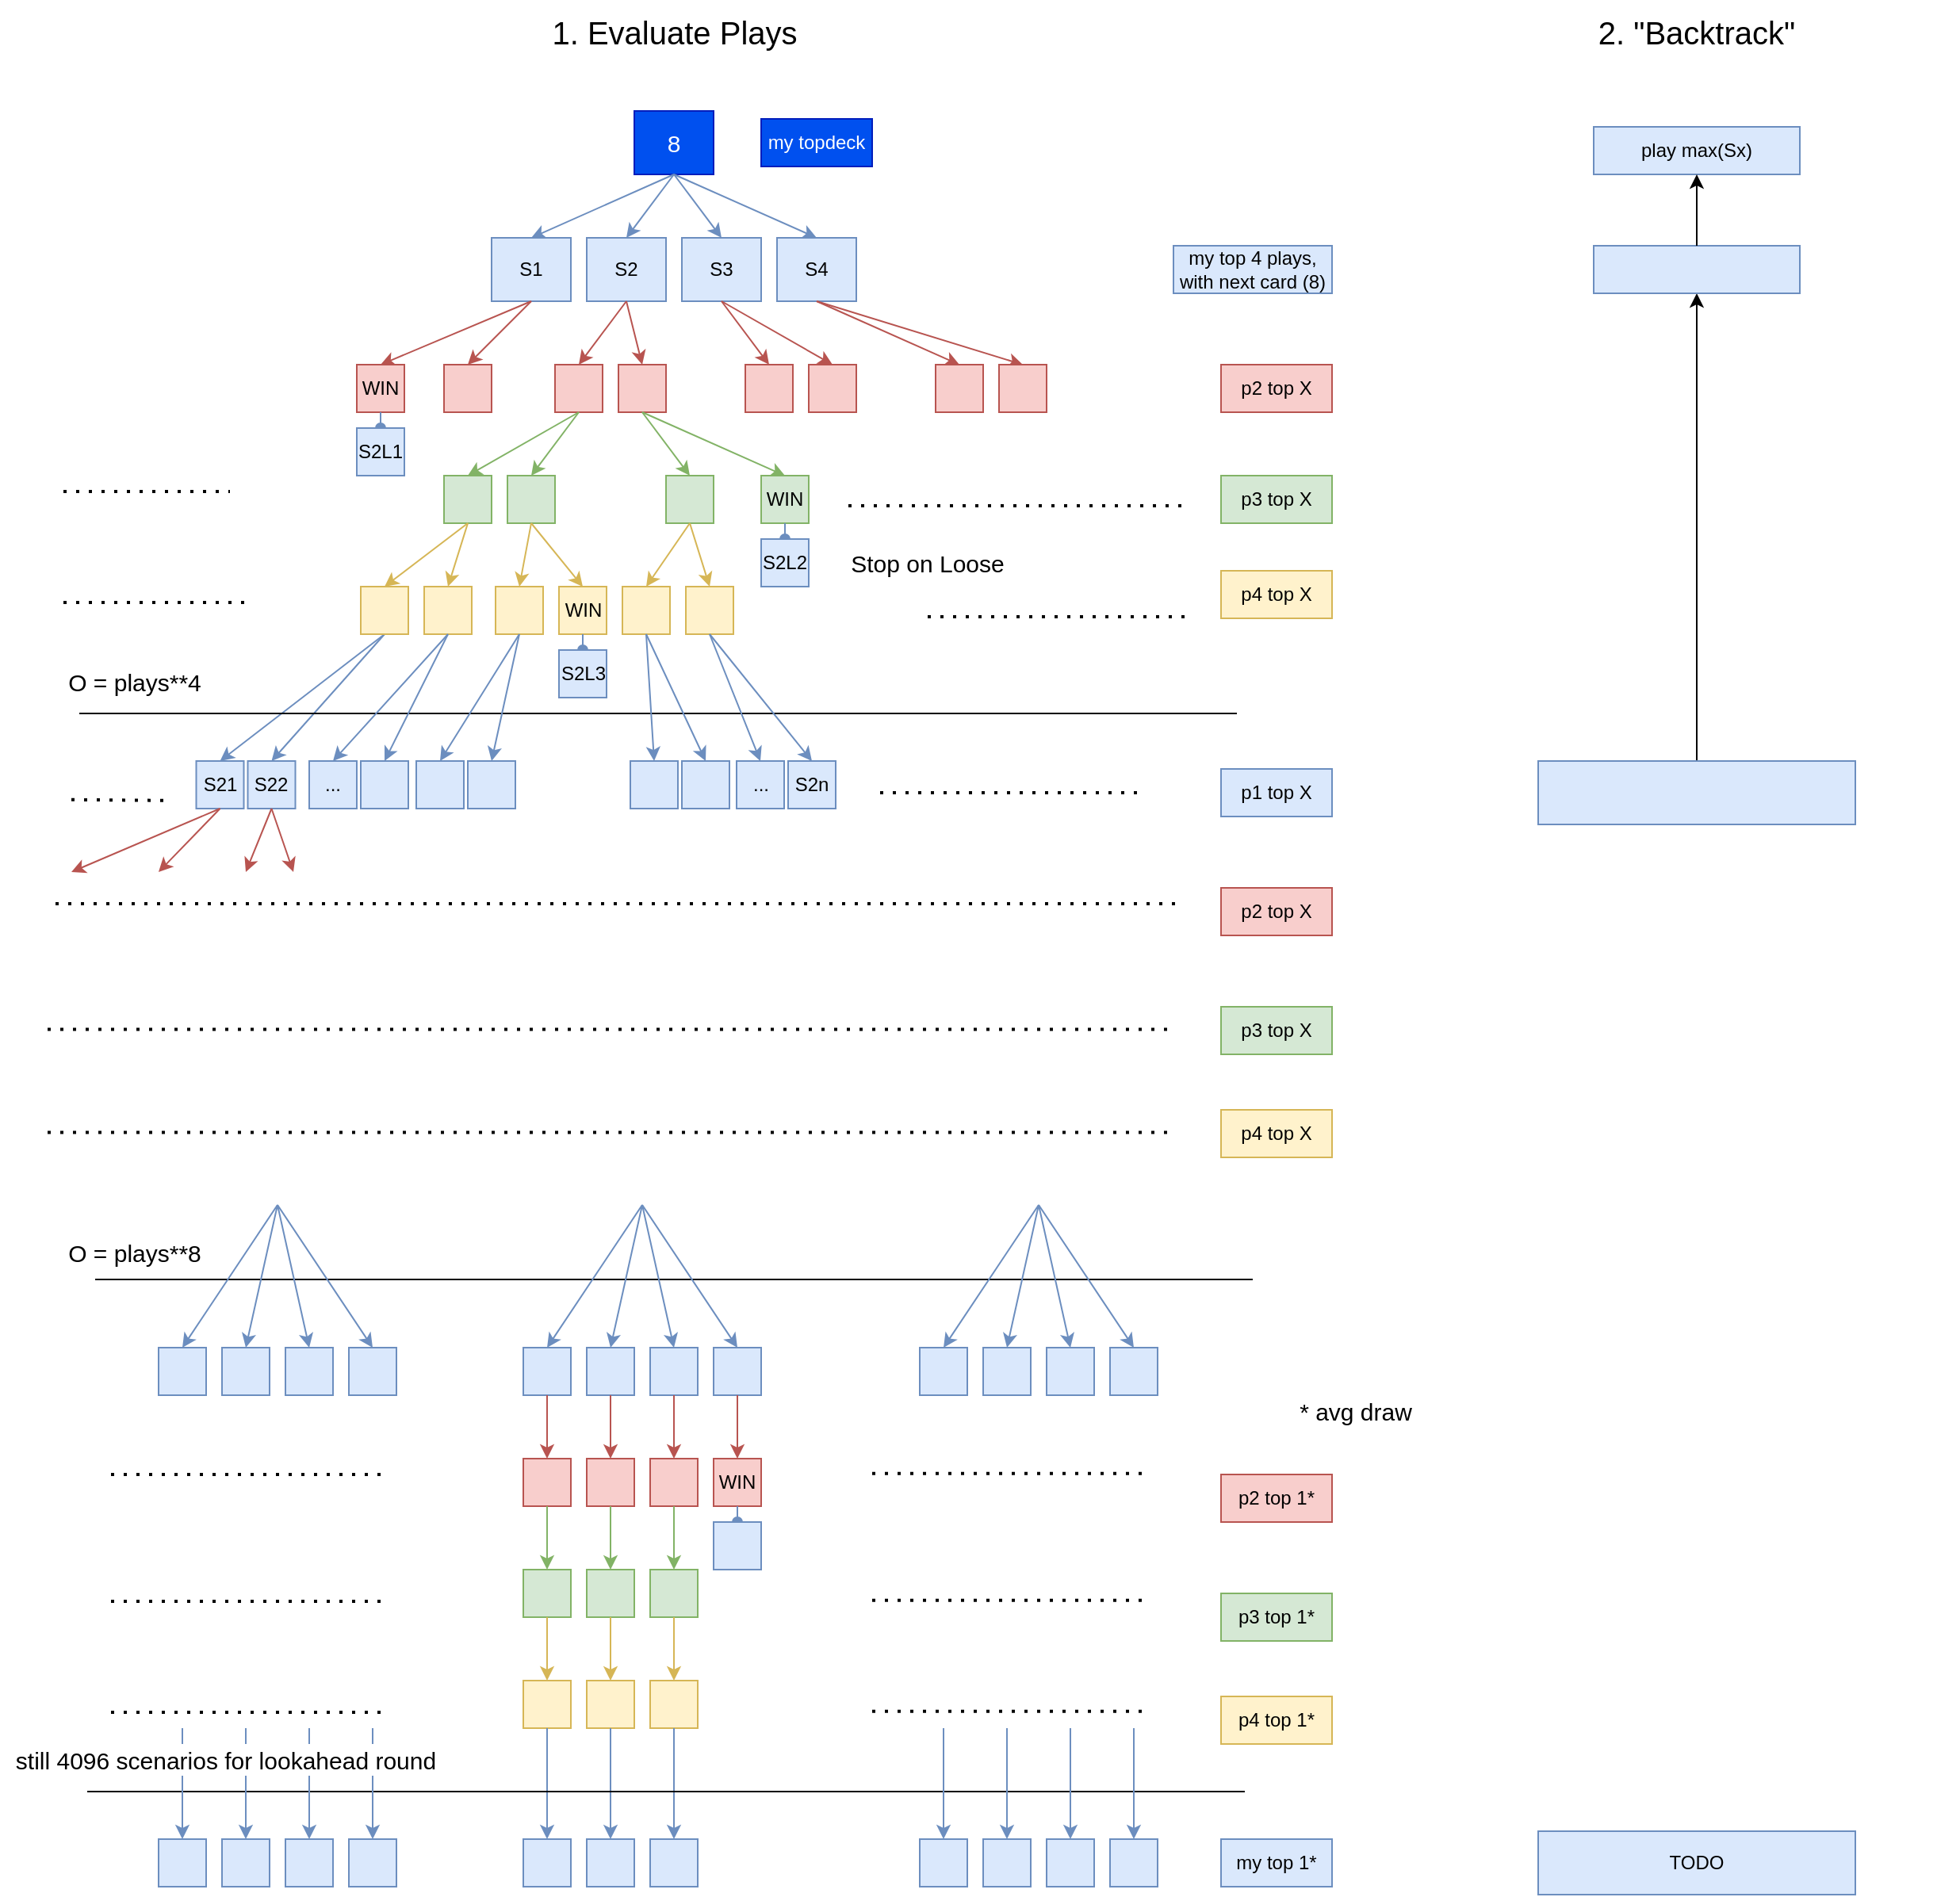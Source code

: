 <mxfile version="16.2.4" type="device"><diagram id="Ft9lv8M9VqrCzH6-DX_E" name="Page-1"><mxGraphModel dx="1296" dy="715" grid="1" gridSize="10" guides="1" tooltips="1" connect="1" arrows="1" fold="1" page="1" pageScale="1" pageWidth="1169" pageHeight="1654" math="0" shadow="0"><root><mxCell id="0"/><mxCell id="1" parent="0"/><mxCell id="-Xv_9fXn3cSJI6wCSgm6-1" value="8" style="rounded=0;whiteSpace=wrap;html=1;fillColor=#0050ef;strokeColor=#001DBC;fontColor=#ffffff;fontSize=15;" parent="1" vertex="1"><mxGeometry x="625" y="90" width="50" height="40" as="geometry"/></mxCell><mxCell id="-Xv_9fXn3cSJI6wCSgm6-2" value="my topdeck" style="text;html=1;strokeColor=#001DBC;fillColor=#0050ef;align=center;verticalAlign=middle;whiteSpace=wrap;rounded=0;fontColor=#ffffff;" parent="1" vertex="1"><mxGeometry x="705" y="95" width="70" height="30" as="geometry"/></mxCell><mxCell id="-Xv_9fXn3cSJI6wCSgm6-3" value="S1" style="rounded=0;whiteSpace=wrap;html=1;fillColor=#dae8fc;strokeColor=#6c8ebf;" parent="1" vertex="1"><mxGeometry x="535" y="170" width="50" height="40" as="geometry"/></mxCell><mxCell id="-Xv_9fXn3cSJI6wCSgm6-7" value="" style="endArrow=classic;html=1;rounded=0;exitX=0.5;exitY=1;exitDx=0;exitDy=0;entryX=0.5;entryY=0;entryDx=0;entryDy=0;fillColor=#dae8fc;strokeColor=#6c8ebf;" parent="1" source="-Xv_9fXn3cSJI6wCSgm6-1" target="-Xv_9fXn3cSJI6wCSgm6-3" edge="1"><mxGeometry width="50" height="50" relative="1" as="geometry"><mxPoint x="625" y="390" as="sourcePoint"/><mxPoint x="675" y="340" as="targetPoint"/></mxGeometry></mxCell><mxCell id="-Xv_9fXn3cSJI6wCSgm6-11" value="my top 4 plays, with next card (8)" style="text;html=1;strokeColor=#6c8ebf;fillColor=#dae8fc;align=center;verticalAlign=middle;whiteSpace=wrap;rounded=0;" parent="1" vertex="1"><mxGeometry x="965" y="175" width="100" height="30" as="geometry"/></mxCell><mxCell id="-Xv_9fXn3cSJI6wCSgm6-14" value="" style="endArrow=classic;html=1;rounded=0;exitX=0.5;exitY=1;exitDx=0;exitDy=0;entryX=0.5;entryY=0;entryDx=0;entryDy=0;fillColor=#f8cecc;strokeColor=#b85450;" parent="1" source="-Xv_9fXn3cSJI6wCSgm6-3" target="-Xv_9fXn3cSJI6wCSgm6-20" edge="1"><mxGeometry width="50" height="50" relative="1" as="geometry"><mxPoint x="665" y="300" as="sourcePoint"/><mxPoint x="565" y="260" as="targetPoint"/></mxGeometry></mxCell><mxCell id="-Xv_9fXn3cSJI6wCSgm6-15" value="" style="endArrow=classic;html=1;rounded=0;exitX=0.5;exitY=1;exitDx=0;exitDy=0;entryX=0.5;entryY=0;entryDx=0;entryDy=0;fillColor=#f8cecc;strokeColor=#b85450;" parent="1" source="-Xv_9fXn3cSJI6wCSgm6-3" target="-Xv_9fXn3cSJI6wCSgm6-19" edge="1"><mxGeometry width="50" height="50" relative="1" as="geometry"><mxPoint x="590" y="240" as="sourcePoint"/><mxPoint x="585" y="250" as="targetPoint"/></mxGeometry></mxCell><mxCell id="-Xv_9fXn3cSJI6wCSgm6-19" value="" style="rounded=0;whiteSpace=wrap;html=1;fillColor=#f8cecc;strokeColor=#b85450;" parent="1" vertex="1"><mxGeometry x="505" y="250" width="30" height="30" as="geometry"/></mxCell><mxCell id="-Xv_9fXn3cSJI6wCSgm6-20" value="WIN" style="rounded=0;whiteSpace=wrap;html=1;fillColor=#f8cecc;strokeColor=#b85450;" parent="1" vertex="1"><mxGeometry x="450" y="250" width="30" height="30" as="geometry"/></mxCell><mxCell id="-Xv_9fXn3cSJI6wCSgm6-53" value="S2" style="rounded=0;whiteSpace=wrap;html=1;fillColor=#dae8fc;strokeColor=#6c8ebf;" parent="1" vertex="1"><mxGeometry x="595" y="170" width="50" height="40" as="geometry"/></mxCell><mxCell id="-Xv_9fXn3cSJI6wCSgm6-54" value="" style="endArrow=classic;html=1;rounded=0;exitX=0.5;exitY=1;exitDx=0;exitDy=0;entryX=0.5;entryY=0;entryDx=0;entryDy=0;fillColor=#dae8fc;strokeColor=#6c8ebf;" parent="1" source="-Xv_9fXn3cSJI6wCSgm6-1" target="-Xv_9fXn3cSJI6wCSgm6-53" edge="1"><mxGeometry width="50" height="50" relative="1" as="geometry"><mxPoint x="840" y="130" as="sourcePoint"/><mxPoint x="865" y="340" as="targetPoint"/></mxGeometry></mxCell><mxCell id="-Xv_9fXn3cSJI6wCSgm6-57" value="" style="endArrow=classic;html=1;rounded=0;exitX=0.5;exitY=1;exitDx=0;exitDy=0;entryX=0.5;entryY=0;entryDx=0;entryDy=0;fillColor=#f8cecc;strokeColor=#b85450;" parent="1" source="-Xv_9fXn3cSJI6wCSgm6-53" target="-Xv_9fXn3cSJI6wCSgm6-62" edge="1"><mxGeometry width="50" height="50" relative="1" as="geometry"><mxPoint x="855" y="300" as="sourcePoint"/><mxPoint x="755" y="260" as="targetPoint"/></mxGeometry></mxCell><mxCell id="-Xv_9fXn3cSJI6wCSgm6-58" value="" style="endArrow=classic;html=1;rounded=0;exitX=0.5;exitY=1;exitDx=0;exitDy=0;entryX=0.5;entryY=0;entryDx=0;entryDy=0;fillColor=#f8cecc;strokeColor=#b85450;" parent="1" source="-Xv_9fXn3cSJI6wCSgm6-53" target="-Xv_9fXn3cSJI6wCSgm6-61" edge="1"><mxGeometry width="50" height="50" relative="1" as="geometry"><mxPoint x="780" y="240" as="sourcePoint"/><mxPoint x="775" y="250" as="targetPoint"/></mxGeometry></mxCell><mxCell id="-Xv_9fXn3cSJI6wCSgm6-61" value="" style="rounded=0;whiteSpace=wrap;html=1;fillColor=#f8cecc;strokeColor=#b85450;" parent="1" vertex="1"><mxGeometry x="615" y="250" width="30" height="30" as="geometry"/></mxCell><mxCell id="-Xv_9fXn3cSJI6wCSgm6-62" value="" style="rounded=0;whiteSpace=wrap;html=1;fillColor=#f8cecc;strokeColor=#b85450;" parent="1" vertex="1"><mxGeometry x="575" y="250" width="30" height="30" as="geometry"/></mxCell><mxCell id="-Xv_9fXn3cSJI6wCSgm6-63" value="S3" style="rounded=0;whiteSpace=wrap;html=1;fillColor=#dae8fc;strokeColor=#6c8ebf;" parent="1" vertex="1"><mxGeometry x="655" y="170" width="50" height="40" as="geometry"/></mxCell><mxCell id="-Xv_9fXn3cSJI6wCSgm6-64" value="" style="endArrow=classic;html=1;rounded=0;exitX=0.5;exitY=1;exitDx=0;exitDy=0;entryX=0.5;entryY=0;entryDx=0;entryDy=0;fillColor=#dae8fc;strokeColor=#6c8ebf;" parent="1" source="-Xv_9fXn3cSJI6wCSgm6-1" target="-Xv_9fXn3cSJI6wCSgm6-63" edge="1"><mxGeometry width="50" height="50" relative="1" as="geometry"><mxPoint x="1030" y="270" as="sourcePoint"/><mxPoint x="1055" y="480" as="targetPoint"/></mxGeometry></mxCell><mxCell id="-Xv_9fXn3cSJI6wCSgm6-66" value="" style="endArrow=classic;html=1;rounded=0;exitX=0.5;exitY=1;exitDx=0;exitDy=0;entryX=0.5;entryY=0;entryDx=0;entryDy=0;fillColor=#f8cecc;strokeColor=#b85450;" parent="1" source="-Xv_9fXn3cSJI6wCSgm6-63" target="-Xv_9fXn3cSJI6wCSgm6-70" edge="1"><mxGeometry width="50" height="50" relative="1" as="geometry"><mxPoint x="950" y="360" as="sourcePoint"/><mxPoint x="915" y="400" as="targetPoint"/></mxGeometry></mxCell><mxCell id="-Xv_9fXn3cSJI6wCSgm6-67" value="" style="endArrow=classic;html=1;rounded=0;exitX=0.5;exitY=1;exitDx=0;exitDy=0;entryX=0.5;entryY=0;entryDx=0;entryDy=0;fillColor=#f8cecc;strokeColor=#b85450;" parent="1" source="-Xv_9fXn3cSJI6wCSgm6-63" target="-Xv_9fXn3cSJI6wCSgm6-72" edge="1"><mxGeometry width="50" height="50" relative="1" as="geometry"><mxPoint x="1045" y="440" as="sourcePoint"/><mxPoint x="945" y="400" as="targetPoint"/></mxGeometry></mxCell><mxCell id="-Xv_9fXn3cSJI6wCSgm6-70" value="" style="rounded=0;whiteSpace=wrap;html=1;fillColor=#f8cecc;strokeColor=#b85450;" parent="1" vertex="1"><mxGeometry x="695" y="250" width="30" height="30" as="geometry"/></mxCell><mxCell id="-Xv_9fXn3cSJI6wCSgm6-72" value="" style="rounded=0;whiteSpace=wrap;html=1;fillColor=#f8cecc;strokeColor=#b85450;" parent="1" vertex="1"><mxGeometry x="735" y="250" width="30" height="30" as="geometry"/></mxCell><mxCell id="-Xv_9fXn3cSJI6wCSgm6-73" value="S4" style="rounded=0;whiteSpace=wrap;html=1;fillColor=#dae8fc;strokeColor=#6c8ebf;" parent="1" vertex="1"><mxGeometry x="715" y="170" width="50" height="40" as="geometry"/></mxCell><mxCell id="-Xv_9fXn3cSJI6wCSgm6-74" value="" style="endArrow=classic;html=1;rounded=0;exitX=0.5;exitY=1;exitDx=0;exitDy=0;entryX=0.5;entryY=0;entryDx=0;entryDy=0;fillColor=#dae8fc;strokeColor=#6c8ebf;" parent="1" source="-Xv_9fXn3cSJI6wCSgm6-1" target="-Xv_9fXn3cSJI6wCSgm6-73" edge="1"><mxGeometry width="50" height="50" relative="1" as="geometry"><mxPoint x="1080" y="280" as="sourcePoint"/><mxPoint x="1105" y="490" as="targetPoint"/></mxGeometry></mxCell><mxCell id="-Xv_9fXn3cSJI6wCSgm6-75" value="" style="endArrow=classic;html=1;rounded=0;exitX=0.5;exitY=1;exitDx=0;exitDy=0;entryX=0.5;entryY=0;entryDx=0;entryDy=0;fillColor=#f8cecc;strokeColor=#b85450;" parent="1" source="-Xv_9fXn3cSJI6wCSgm6-73" target="-Xv_9fXn3cSJI6wCSgm6-79" edge="1"><mxGeometry width="50" height="50" relative="1" as="geometry"><mxPoint x="1055" y="540" as="sourcePoint"/><mxPoint x="935" y="400" as="targetPoint"/></mxGeometry></mxCell><mxCell id="-Xv_9fXn3cSJI6wCSgm6-76" value="" style="endArrow=classic;html=1;rounded=0;exitX=0.5;exitY=1;exitDx=0;exitDy=0;entryX=0.5;entryY=0;entryDx=0;entryDy=0;fillColor=#f8cecc;strokeColor=#b85450;" parent="1" source="-Xv_9fXn3cSJI6wCSgm6-73" target="-Xv_9fXn3cSJI6wCSgm6-80" edge="1"><mxGeometry width="50" height="50" relative="1" as="geometry"><mxPoint x="1000" y="370" as="sourcePoint"/><mxPoint x="965" y="410" as="targetPoint"/></mxGeometry></mxCell><mxCell id="-Xv_9fXn3cSJI6wCSgm6-79" value="" style="rounded=0;whiteSpace=wrap;html=1;fillColor=#f8cecc;strokeColor=#b85450;" parent="1" vertex="1"><mxGeometry x="815" y="250" width="30" height="30" as="geometry"/></mxCell><mxCell id="-Xv_9fXn3cSJI6wCSgm6-80" value="" style="rounded=0;whiteSpace=wrap;html=1;fillColor=#f8cecc;strokeColor=#b85450;" parent="1" vertex="1"><mxGeometry x="855" y="250" width="30" height="30" as="geometry"/></mxCell><mxCell id="-Xv_9fXn3cSJI6wCSgm6-83" value="p2 top X" style="text;html=1;strokeColor=#b85450;fillColor=#f8cecc;align=center;verticalAlign=middle;whiteSpace=wrap;rounded=0;" parent="1" vertex="1"><mxGeometry x="995" y="250" width="70" height="30" as="geometry"/></mxCell><mxCell id="-Xv_9fXn3cSJI6wCSgm6-84" value="" style="endArrow=classic;html=1;rounded=0;exitX=0.5;exitY=1;exitDx=0;exitDy=0;fillColor=#d5e8d4;strokeColor=#82b366;entryX=0.5;entryY=0;entryDx=0;entryDy=0;" parent="1" source="-Xv_9fXn3cSJI6wCSgm6-62" target="-Xv_9fXn3cSJI6wCSgm6-88" edge="1"><mxGeometry width="50" height="50" relative="1" as="geometry"><mxPoint x="635" y="390" as="sourcePoint"/><mxPoint x="575" y="330" as="targetPoint"/></mxGeometry></mxCell><mxCell id="-Xv_9fXn3cSJI6wCSgm6-85" value="" style="endArrow=classic;html=1;rounded=0;exitX=0.5;exitY=1;exitDx=0;exitDy=0;fillColor=#d5e8d4;strokeColor=#82b366;entryX=0.5;entryY=0;entryDx=0;entryDy=0;" parent="1" source="-Xv_9fXn3cSJI6wCSgm6-62" target="-Xv_9fXn3cSJI6wCSgm6-89" edge="1"><mxGeometry width="50" height="50" relative="1" as="geometry"><mxPoint x="640" y="290" as="sourcePoint"/><mxPoint x="585" y="340" as="targetPoint"/></mxGeometry></mxCell><mxCell id="-Xv_9fXn3cSJI6wCSgm6-86" value="" style="endArrow=classic;html=1;rounded=0;exitX=0.5;exitY=1;exitDx=0;exitDy=0;fillColor=#d5e8d4;strokeColor=#82b366;entryX=0.5;entryY=0;entryDx=0;entryDy=0;" parent="1" source="-Xv_9fXn3cSJI6wCSgm6-61" target="-Xv_9fXn3cSJI6wCSgm6-90" edge="1"><mxGeometry width="50" height="50" relative="1" as="geometry"><mxPoint x="650" y="300" as="sourcePoint"/><mxPoint x="595" y="350" as="targetPoint"/></mxGeometry></mxCell><mxCell id="-Xv_9fXn3cSJI6wCSgm6-87" value="" style="endArrow=classic;html=1;rounded=0;exitX=0.5;exitY=1;exitDx=0;exitDy=0;fillColor=#d5e8d4;strokeColor=#82b366;entryX=0.5;entryY=0;entryDx=0;entryDy=0;" parent="1" source="-Xv_9fXn3cSJI6wCSgm6-61" target="-Xv_9fXn3cSJI6wCSgm6-91" edge="1"><mxGeometry width="50" height="50" relative="1" as="geometry"><mxPoint x="660" y="310" as="sourcePoint"/><mxPoint x="605" y="360" as="targetPoint"/></mxGeometry></mxCell><mxCell id="-Xv_9fXn3cSJI6wCSgm6-88" value="" style="rounded=0;whiteSpace=wrap;html=1;fillColor=#d5e8d4;strokeColor=#82b366;" parent="1" vertex="1"><mxGeometry x="505" y="320" width="30" height="30" as="geometry"/></mxCell><mxCell id="-Xv_9fXn3cSJI6wCSgm6-89" value="" style="rounded=0;whiteSpace=wrap;html=1;fillColor=#d5e8d4;strokeColor=#82b366;" parent="1" vertex="1"><mxGeometry x="545" y="320" width="30" height="30" as="geometry"/></mxCell><mxCell id="-Xv_9fXn3cSJI6wCSgm6-90" value="" style="rounded=0;whiteSpace=wrap;html=1;fillColor=#d5e8d4;strokeColor=#82b366;" parent="1" vertex="1"><mxGeometry x="645" y="320" width="30" height="30" as="geometry"/></mxCell><mxCell id="-Xv_9fXn3cSJI6wCSgm6-91" value="WIN" style="rounded=0;whiteSpace=wrap;html=1;fillColor=#d5e8d4;strokeColor=#82b366;" parent="1" vertex="1"><mxGeometry x="705" y="320" width="30" height="30" as="geometry"/></mxCell><mxCell id="-Xv_9fXn3cSJI6wCSgm6-92" value="p3 top X" style="text;html=1;strokeColor=#82b366;fillColor=#d5e8d4;align=center;verticalAlign=middle;whiteSpace=wrap;rounded=0;" parent="1" vertex="1"><mxGeometry x="995" y="320" width="70" height="30" as="geometry"/></mxCell><mxCell id="-Xv_9fXn3cSJI6wCSgm6-93" value="" style="endArrow=classic;html=1;rounded=0;fillColor=#fff2cc;strokeColor=#d6b656;entryX=0.5;entryY=0;entryDx=0;entryDy=0;exitX=0.5;exitY=1;exitDx=0;exitDy=0;" parent="1" target="-Xv_9fXn3cSJI6wCSgm6-97" edge="1" source="-Xv_9fXn3cSJI6wCSgm6-90"><mxGeometry width="50" height="50" relative="1" as="geometry"><mxPoint x="670" y="360" as="sourcePoint"/><mxPoint x="600" y="400" as="targetPoint"/></mxGeometry></mxCell><mxCell id="-Xv_9fXn3cSJI6wCSgm6-94" value="" style="endArrow=classic;html=1;rounded=0;exitX=0.5;exitY=1;exitDx=0;exitDy=0;fillColor=#fff2cc;strokeColor=#d6b656;entryX=0.5;entryY=0;entryDx=0;entryDy=0;" parent="1" target="-Xv_9fXn3cSJI6wCSgm6-98" edge="1" source="-Xv_9fXn3cSJI6wCSgm6-90"><mxGeometry width="50" height="50" relative="1" as="geometry"><mxPoint x="655" y="350" as="sourcePoint"/><mxPoint x="610" y="410" as="targetPoint"/></mxGeometry></mxCell><mxCell id="-Xv_9fXn3cSJI6wCSgm6-95" value="" style="endArrow=oval;html=1;rounded=0;exitX=0.5;exitY=1;exitDx=0;exitDy=0;fillColor=#dae8fc;strokeColor=#6c8ebf;endFill=1;entryX=0.5;entryY=0;entryDx=0;entryDy=0;" parent="1" target="t1FzESPWKdDUJHBmekwt-54" edge="1" source="-Xv_9fXn3cSJI6wCSgm6-91"><mxGeometry width="50" height="50" relative="1" as="geometry"><mxPoint x="630" y="350" as="sourcePoint"/><mxPoint x="730" y="360" as="targetPoint"/></mxGeometry></mxCell><mxCell id="-Xv_9fXn3cSJI6wCSgm6-97" value="" style="rounded=0;whiteSpace=wrap;html=1;fillColor=#fff2cc;strokeColor=#d6b656;" parent="1" vertex="1"><mxGeometry x="617.5" y="390" width="30" height="30" as="geometry"/></mxCell><mxCell id="-Xv_9fXn3cSJI6wCSgm6-98" value="" style="rounded=0;whiteSpace=wrap;html=1;fillColor=#fff2cc;strokeColor=#d6b656;" parent="1" vertex="1"><mxGeometry x="657.5" y="390" width="30" height="30" as="geometry"/></mxCell><mxCell id="-Xv_9fXn3cSJI6wCSgm6-101" value="p4 top X" style="text;html=1;strokeColor=#d6b656;fillColor=#fff2cc;align=center;verticalAlign=middle;whiteSpace=wrap;rounded=0;" parent="1" vertex="1"><mxGeometry x="995" y="380" width="70" height="30" as="geometry"/></mxCell><mxCell id="-Xv_9fXn3cSJI6wCSgm6-103" value="" style="endArrow=none;dashed=1;html=1;dashPattern=1 3;strokeWidth=2;rounded=0;" parent="1" edge="1"><mxGeometry width="50" height="50" relative="1" as="geometry"><mxPoint x="265" y="330" as="sourcePoint"/><mxPoint x="370" y="330" as="targetPoint"/></mxGeometry></mxCell><mxCell id="-Xv_9fXn3cSJI6wCSgm6-104" value="" style="endArrow=none;dashed=1;html=1;dashPattern=1 3;strokeWidth=2;rounded=0;" parent="1" edge="1"><mxGeometry width="50" height="50" relative="1" as="geometry"><mxPoint x="760" y="339" as="sourcePoint"/><mxPoint x="975" y="339" as="targetPoint"/></mxGeometry></mxCell><mxCell id="-Xv_9fXn3cSJI6wCSgm6-105" value="" style="endArrow=none;dashed=1;html=1;dashPattern=1 3;strokeWidth=2;rounded=0;" parent="1" edge="1"><mxGeometry width="50" height="50" relative="1" as="geometry"><mxPoint x="810" y="409" as="sourcePoint"/><mxPoint x="975" y="409" as="targetPoint"/></mxGeometry></mxCell><mxCell id="-Xv_9fXn3cSJI6wCSgm6-106" value="" style="endArrow=none;dashed=1;html=1;dashPattern=1 3;strokeWidth=2;rounded=0;" parent="1" edge="1"><mxGeometry width="50" height="50" relative="1" as="geometry"><mxPoint x="265" y="400" as="sourcePoint"/><mxPoint x="380" y="400" as="targetPoint"/></mxGeometry></mxCell><mxCell id="-Xv_9fXn3cSJI6wCSgm6-107" value="" style="endArrow=classic;html=1;rounded=0;exitX=0.5;exitY=1;exitDx=0;exitDy=0;fillColor=#dae8fc;strokeColor=#6c8ebf;entryX=0.5;entryY=0;entryDx=0;entryDy=0;" parent="1" target="-Xv_9fXn3cSJI6wCSgm6-111" edge="1" source="t1FzESPWKdDUJHBmekwt-8"><mxGeometry width="50" height="50" relative="1" as="geometry"><mxPoint x="487.5" y="410" as="sourcePoint"/><mxPoint x="432.5" y="460" as="targetPoint"/></mxGeometry></mxCell><mxCell id="-Xv_9fXn3cSJI6wCSgm6-108" value="" style="endArrow=classic;html=1;rounded=0;exitX=0.5;exitY=1;exitDx=0;exitDy=0;fillColor=#dae8fc;strokeColor=#6c8ebf;entryX=0.5;entryY=0;entryDx=0;entryDy=0;" parent="1" target="-Xv_9fXn3cSJI6wCSgm6-112" edge="1" source="t1FzESPWKdDUJHBmekwt-8"><mxGeometry width="50" height="50" relative="1" as="geometry"><mxPoint x="487.5" y="410" as="sourcePoint"/><mxPoint x="442.5" y="470" as="targetPoint"/></mxGeometry></mxCell><mxCell id="-Xv_9fXn3cSJI6wCSgm6-111" value="S21" style="rounded=0;whiteSpace=wrap;html=1;fillColor=#dae8fc;strokeColor=#6c8ebf;" parent="1" vertex="1"><mxGeometry x="348.75" y="500" width="30" height="30" as="geometry"/></mxCell><mxCell id="-Xv_9fXn3cSJI6wCSgm6-112" value="S22" style="rounded=0;whiteSpace=wrap;html=1;fillColor=#dae8fc;strokeColor=#6c8ebf;" parent="1" vertex="1"><mxGeometry x="381.25" y="500" width="30" height="30" as="geometry"/></mxCell><mxCell id="-Xv_9fXn3cSJI6wCSgm6-117" value="" style="endArrow=none;html=1;rounded=0;fontSize=15;" parent="1" edge="1"><mxGeometry width="50" height="50" relative="1" as="geometry"><mxPoint x="275" y="470" as="sourcePoint"/><mxPoint x="1005" y="470" as="targetPoint"/></mxGeometry></mxCell><mxCell id="-Xv_9fXn3cSJI6wCSgm6-118" value="O = plays**4" style="text;html=1;strokeColor=none;fillColor=none;align=center;verticalAlign=middle;whiteSpace=wrap;rounded=0;fontSize=15;" parent="1" vertex="1"><mxGeometry x="240" y="440" width="140" height="20" as="geometry"/></mxCell><mxCell id="-Xv_9fXn3cSJI6wCSgm6-151" value="p2 top X" style="text;html=1;strokeColor=#b85450;fillColor=#f8cecc;align=center;verticalAlign=middle;whiteSpace=wrap;rounded=0;" parent="1" vertex="1"><mxGeometry x="995" y="580" width="70" height="30" as="geometry"/></mxCell><mxCell id="-Xv_9fXn3cSJI6wCSgm6-152" value="p3 top X" style="text;html=1;strokeColor=#82b366;fillColor=#d5e8d4;align=center;verticalAlign=middle;whiteSpace=wrap;rounded=0;" parent="1" vertex="1"><mxGeometry x="995" y="655" width="70" height="30" as="geometry"/></mxCell><mxCell id="-Xv_9fXn3cSJI6wCSgm6-153" value="p4 top X" style="text;html=1;strokeColor=#d6b656;fillColor=#fff2cc;align=center;verticalAlign=middle;whiteSpace=wrap;rounded=0;" parent="1" vertex="1"><mxGeometry x="995" y="720" width="70" height="30" as="geometry"/></mxCell><mxCell id="-Xv_9fXn3cSJI6wCSgm6-154" value="" style="endArrow=none;dashed=1;html=1;dashPattern=1 3;strokeWidth=2;rounded=0;" parent="1" edge="1"><mxGeometry width="50" height="50" relative="1" as="geometry"><mxPoint x="270" y="524.41" as="sourcePoint"/><mxPoint x="330" y="524.91" as="targetPoint"/></mxGeometry></mxCell><mxCell id="-Xv_9fXn3cSJI6wCSgm6-155" value="" style="endArrow=none;dashed=1;html=1;dashPattern=1 3;strokeWidth=2;rounded=0;" parent="1" edge="1"><mxGeometry width="50" height="50" relative="1" as="geometry"><mxPoint x="260" y="590" as="sourcePoint"/><mxPoint x="970" y="590" as="targetPoint"/></mxGeometry></mxCell><mxCell id="-Xv_9fXn3cSJI6wCSgm6-160" value="" style="endArrow=none;dashed=1;html=1;dashPattern=1 3;strokeWidth=2;rounded=0;" parent="1" edge="1"><mxGeometry width="50" height="50" relative="1" as="geometry"><mxPoint x="780" y="520" as="sourcePoint"/><mxPoint x="945" y="520" as="targetPoint"/></mxGeometry></mxCell><mxCell id="-Xv_9fXn3cSJI6wCSgm6-164" value="" style="endArrow=none;html=1;rounded=0;fontSize=15;" parent="1" edge="1"><mxGeometry width="50" height="50" relative="1" as="geometry"><mxPoint x="285" y="827" as="sourcePoint"/><mxPoint x="1015" y="827" as="targetPoint"/></mxGeometry></mxCell><mxCell id="-Xv_9fXn3cSJI6wCSgm6-166" value="" style="endArrow=classic;html=1;rounded=0;exitX=0.5;exitY=1;exitDx=0;exitDy=0;fillColor=#dae8fc;strokeColor=#6c8ebf;entryX=0.5;entryY=0;entryDx=0;entryDy=0;" parent="1" target="-Xv_9fXn3cSJI6wCSgm6-170" edge="1"><mxGeometry width="50" height="50" relative="1" as="geometry"><mxPoint x="630" y="780" as="sourcePoint"/><mxPoint x="575" y="830" as="targetPoint"/></mxGeometry></mxCell><mxCell id="-Xv_9fXn3cSJI6wCSgm6-167" value="" style="endArrow=classic;html=1;rounded=0;exitX=0.5;exitY=1;exitDx=0;exitDy=0;fillColor=#dae8fc;strokeColor=#6c8ebf;entryX=0.5;entryY=0;entryDx=0;entryDy=0;" parent="1" target="-Xv_9fXn3cSJI6wCSgm6-171" edge="1"><mxGeometry width="50" height="50" relative="1" as="geometry"><mxPoint x="630" y="780" as="sourcePoint"/><mxPoint x="585" y="840" as="targetPoint"/></mxGeometry></mxCell><mxCell id="-Xv_9fXn3cSJI6wCSgm6-168" value="" style="endArrow=classic;html=1;rounded=0;exitX=0.5;exitY=1;exitDx=0;exitDy=0;fillColor=#dae8fc;strokeColor=#6c8ebf;entryX=0.5;entryY=0;entryDx=0;entryDy=0;" parent="1" target="-Xv_9fXn3cSJI6wCSgm6-172" edge="1"><mxGeometry width="50" height="50" relative="1" as="geometry"><mxPoint x="630" y="780" as="sourcePoint"/><mxPoint x="595" y="850" as="targetPoint"/></mxGeometry></mxCell><mxCell id="-Xv_9fXn3cSJI6wCSgm6-169" value="" style="endArrow=classic;html=1;rounded=0;exitX=0.5;exitY=1;exitDx=0;exitDy=0;fillColor=#dae8fc;strokeColor=#6c8ebf;entryX=0.5;entryY=0;entryDx=0;entryDy=0;" parent="1" target="-Xv_9fXn3cSJI6wCSgm6-173" edge="1"><mxGeometry width="50" height="50" relative="1" as="geometry"><mxPoint x="630" y="780" as="sourcePoint"/><mxPoint x="605" y="860" as="targetPoint"/></mxGeometry></mxCell><mxCell id="-Xv_9fXn3cSJI6wCSgm6-170" value="" style="rounded=0;whiteSpace=wrap;html=1;fillColor=#dae8fc;strokeColor=#6c8ebf;" parent="1" vertex="1"><mxGeometry x="555" y="870" width="30" height="30" as="geometry"/></mxCell><mxCell id="-Xv_9fXn3cSJI6wCSgm6-171" value="" style="rounded=0;whiteSpace=wrap;html=1;fillColor=#dae8fc;strokeColor=#6c8ebf;" parent="1" vertex="1"><mxGeometry x="595" y="870" width="30" height="30" as="geometry"/></mxCell><mxCell id="-Xv_9fXn3cSJI6wCSgm6-172" value="" style="rounded=0;whiteSpace=wrap;html=1;fillColor=#dae8fc;strokeColor=#6c8ebf;" parent="1" vertex="1"><mxGeometry x="635" y="870" width="30" height="30" as="geometry"/></mxCell><mxCell id="-Xv_9fXn3cSJI6wCSgm6-173" value="" style="rounded=0;whiteSpace=wrap;html=1;fillColor=#dae8fc;strokeColor=#6c8ebf;" parent="1" vertex="1"><mxGeometry x="675" y="870" width="30" height="30" as="geometry"/></mxCell><mxCell id="-Xv_9fXn3cSJI6wCSgm6-174" value="" style="endArrow=classic;html=1;rounded=0;exitX=0.5;exitY=1;exitDx=0;exitDy=0;fillColor=#dae8fc;strokeColor=#6c8ebf;entryX=0.5;entryY=0;entryDx=0;entryDy=0;" parent="1" target="-Xv_9fXn3cSJI6wCSgm6-178" edge="1"><mxGeometry width="50" height="50" relative="1" as="geometry"><mxPoint x="880" y="780" as="sourcePoint"/><mxPoint x="825" y="830" as="targetPoint"/></mxGeometry></mxCell><mxCell id="-Xv_9fXn3cSJI6wCSgm6-175" value="" style="endArrow=classic;html=1;rounded=0;exitX=0.5;exitY=1;exitDx=0;exitDy=0;fillColor=#dae8fc;strokeColor=#6c8ebf;entryX=0.5;entryY=0;entryDx=0;entryDy=0;" parent="1" target="-Xv_9fXn3cSJI6wCSgm6-179" edge="1"><mxGeometry width="50" height="50" relative="1" as="geometry"><mxPoint x="880" y="780" as="sourcePoint"/><mxPoint x="835" y="840" as="targetPoint"/></mxGeometry></mxCell><mxCell id="-Xv_9fXn3cSJI6wCSgm6-176" value="" style="endArrow=classic;html=1;rounded=0;exitX=0.5;exitY=1;exitDx=0;exitDy=0;fillColor=#dae8fc;strokeColor=#6c8ebf;entryX=0.5;entryY=0;entryDx=0;entryDy=0;" parent="1" target="-Xv_9fXn3cSJI6wCSgm6-180" edge="1"><mxGeometry width="50" height="50" relative="1" as="geometry"><mxPoint x="880" y="780" as="sourcePoint"/><mxPoint x="845" y="850" as="targetPoint"/></mxGeometry></mxCell><mxCell id="-Xv_9fXn3cSJI6wCSgm6-177" value="" style="endArrow=classic;html=1;rounded=0;exitX=0.5;exitY=1;exitDx=0;exitDy=0;fillColor=#dae8fc;strokeColor=#6c8ebf;entryX=0.5;entryY=0;entryDx=0;entryDy=0;" parent="1" target="-Xv_9fXn3cSJI6wCSgm6-181" edge="1"><mxGeometry width="50" height="50" relative="1" as="geometry"><mxPoint x="880" y="780" as="sourcePoint"/><mxPoint x="855" y="860" as="targetPoint"/></mxGeometry></mxCell><mxCell id="-Xv_9fXn3cSJI6wCSgm6-178" value="" style="rounded=0;whiteSpace=wrap;html=1;fillColor=#dae8fc;strokeColor=#6c8ebf;" parent="1" vertex="1"><mxGeometry x="805" y="870" width="30" height="30" as="geometry"/></mxCell><mxCell id="-Xv_9fXn3cSJI6wCSgm6-179" value="" style="rounded=0;whiteSpace=wrap;html=1;fillColor=#dae8fc;strokeColor=#6c8ebf;" parent="1" vertex="1"><mxGeometry x="845" y="870" width="30" height="30" as="geometry"/></mxCell><mxCell id="-Xv_9fXn3cSJI6wCSgm6-180" value="" style="rounded=0;whiteSpace=wrap;html=1;fillColor=#dae8fc;strokeColor=#6c8ebf;" parent="1" vertex="1"><mxGeometry x="885" y="870" width="30" height="30" as="geometry"/></mxCell><mxCell id="-Xv_9fXn3cSJI6wCSgm6-181" value="" style="rounded=0;whiteSpace=wrap;html=1;fillColor=#dae8fc;strokeColor=#6c8ebf;" parent="1" vertex="1"><mxGeometry x="925" y="870" width="30" height="30" as="geometry"/></mxCell><mxCell id="-Xv_9fXn3cSJI6wCSgm6-182" value="" style="endArrow=classic;html=1;rounded=0;exitX=0.5;exitY=1;exitDx=0;exitDy=0;fillColor=#dae8fc;strokeColor=#6c8ebf;entryX=0.5;entryY=0;entryDx=0;entryDy=0;" parent="1" target="-Xv_9fXn3cSJI6wCSgm6-186" edge="1"><mxGeometry width="50" height="50" relative="1" as="geometry"><mxPoint x="400" y="780" as="sourcePoint"/><mxPoint x="345" y="830" as="targetPoint"/></mxGeometry></mxCell><mxCell id="-Xv_9fXn3cSJI6wCSgm6-183" value="" style="endArrow=classic;html=1;rounded=0;exitX=0.5;exitY=1;exitDx=0;exitDy=0;fillColor=#dae8fc;strokeColor=#6c8ebf;entryX=0.5;entryY=0;entryDx=0;entryDy=0;" parent="1" target="-Xv_9fXn3cSJI6wCSgm6-187" edge="1"><mxGeometry width="50" height="50" relative="1" as="geometry"><mxPoint x="400" y="780" as="sourcePoint"/><mxPoint x="355" y="840" as="targetPoint"/></mxGeometry></mxCell><mxCell id="-Xv_9fXn3cSJI6wCSgm6-184" value="" style="endArrow=classic;html=1;rounded=0;exitX=0.5;exitY=1;exitDx=0;exitDy=0;fillColor=#dae8fc;strokeColor=#6c8ebf;entryX=0.5;entryY=0;entryDx=0;entryDy=0;" parent="1" target="-Xv_9fXn3cSJI6wCSgm6-188" edge="1"><mxGeometry width="50" height="50" relative="1" as="geometry"><mxPoint x="400" y="780" as="sourcePoint"/><mxPoint x="365" y="850" as="targetPoint"/></mxGeometry></mxCell><mxCell id="-Xv_9fXn3cSJI6wCSgm6-185" value="" style="endArrow=classic;html=1;rounded=0;exitX=0.5;exitY=1;exitDx=0;exitDy=0;fillColor=#dae8fc;strokeColor=#6c8ebf;entryX=0.5;entryY=0;entryDx=0;entryDy=0;" parent="1" target="-Xv_9fXn3cSJI6wCSgm6-189" edge="1"><mxGeometry width="50" height="50" relative="1" as="geometry"><mxPoint x="400" y="780" as="sourcePoint"/><mxPoint x="375" y="860" as="targetPoint"/></mxGeometry></mxCell><mxCell id="-Xv_9fXn3cSJI6wCSgm6-186" value="" style="rounded=0;whiteSpace=wrap;html=1;fillColor=#dae8fc;strokeColor=#6c8ebf;" parent="1" vertex="1"><mxGeometry x="325" y="870" width="30" height="30" as="geometry"/></mxCell><mxCell id="-Xv_9fXn3cSJI6wCSgm6-187" value="" style="rounded=0;whiteSpace=wrap;html=1;fillColor=#dae8fc;strokeColor=#6c8ebf;" parent="1" vertex="1"><mxGeometry x="365" y="870" width="30" height="30" as="geometry"/></mxCell><mxCell id="-Xv_9fXn3cSJI6wCSgm6-188" value="" style="rounded=0;whiteSpace=wrap;html=1;fillColor=#dae8fc;strokeColor=#6c8ebf;" parent="1" vertex="1"><mxGeometry x="405" y="870" width="30" height="30" as="geometry"/></mxCell><mxCell id="-Xv_9fXn3cSJI6wCSgm6-189" value="" style="rounded=0;whiteSpace=wrap;html=1;fillColor=#dae8fc;strokeColor=#6c8ebf;" parent="1" vertex="1"><mxGeometry x="445" y="870" width="30" height="30" as="geometry"/></mxCell><mxCell id="-Xv_9fXn3cSJI6wCSgm6-190" value="1. Evaluate Plays" style="text;html=1;strokeColor=none;fillColor=none;align=center;verticalAlign=middle;whiteSpace=wrap;rounded=0;fontSize=20;" parent="1" vertex="1"><mxGeometry x="487.5" y="20" width="325" height="40" as="geometry"/></mxCell><mxCell id="-Xv_9fXn3cSJI6wCSgm6-191" value="2. &quot;Backtrack&quot;" style="text;html=1;strokeColor=none;fillColor=none;align=center;verticalAlign=middle;whiteSpace=wrap;rounded=0;fontSize=20;" parent="1" vertex="1"><mxGeometry x="1130" y="20" width="330" height="40" as="geometry"/></mxCell><mxCell id="-Xv_9fXn3cSJI6wCSgm6-208" style="edgeStyle=orthogonalEdgeStyle;rounded=0;orthogonalLoop=1;jettySize=auto;html=1;exitX=0.5;exitY=0;exitDx=0;exitDy=0;entryX=0.5;entryY=1;entryDx=0;entryDy=0;fontSize=20;" parent="1" source="-Xv_9fXn3cSJI6wCSgm6-196" target="-Xv_9fXn3cSJI6wCSgm6-207" edge="1"><mxGeometry relative="1" as="geometry"><mxPoint x="1295" y="745" as="targetPoint"/></mxGeometry></mxCell><mxCell id="-Xv_9fXn3cSJI6wCSgm6-196" value="" style="text;html=1;strokeColor=#6c8ebf;fillColor=#dae8fc;align=center;verticalAlign=middle;whiteSpace=wrap;rounded=0;" parent="1" vertex="1"><mxGeometry x="1195" y="500" width="200" height="40" as="geometry"/></mxCell><mxCell id="-Xv_9fXn3cSJI6wCSgm6-207" value="" style="text;html=1;strokeColor=#6c8ebf;fillColor=#dae8fc;align=center;verticalAlign=middle;whiteSpace=wrap;rounded=0;" parent="1" vertex="1"><mxGeometry x="1230" y="175" width="130" height="30" as="geometry"/></mxCell><mxCell id="ICZtrU5DCwII6eVoAAg8-1" value="p2 top 1*" style="text;html=1;strokeColor=#b85450;fillColor=#f8cecc;align=center;verticalAlign=middle;whiteSpace=wrap;rounded=0;" parent="1" vertex="1"><mxGeometry x="995" y="950" width="70" height="30" as="geometry"/></mxCell><mxCell id="ICZtrU5DCwII6eVoAAg8-2" value="p3 top 1*" style="text;html=1;strokeColor=#82b366;fillColor=#d5e8d4;align=center;verticalAlign=middle;whiteSpace=wrap;rounded=0;" parent="1" vertex="1"><mxGeometry x="995" y="1025" width="70" height="30" as="geometry"/></mxCell><mxCell id="ICZtrU5DCwII6eVoAAg8-3" value="p4 top 1*" style="text;html=1;strokeColor=#d6b656;fillColor=#fff2cc;align=center;verticalAlign=middle;whiteSpace=wrap;rounded=0;" parent="1" vertex="1"><mxGeometry x="995" y="1090" width="70" height="30" as="geometry"/></mxCell><mxCell id="ICZtrU5DCwII6eVoAAg8-4" value="" style="endArrow=classic;html=1;rounded=0;fillColor=#f8cecc;strokeColor=#b85450;entryX=0.5;entryY=0;entryDx=0;entryDy=0;" parent="1" target="ICZtrU5DCwII6eVoAAg8-5" edge="1"><mxGeometry width="50" height="50" relative="1" as="geometry"><mxPoint x="610" y="900" as="sourcePoint"/><mxPoint x="565" y="960" as="targetPoint"/></mxGeometry></mxCell><mxCell id="ICZtrU5DCwII6eVoAAg8-5" value="" style="rounded=0;whiteSpace=wrap;html=1;fillColor=#f8cecc;strokeColor=#b85450;" parent="1" vertex="1"><mxGeometry x="595" y="940" width="30" height="30" as="geometry"/></mxCell><mxCell id="ICZtrU5DCwII6eVoAAg8-6" value="" style="endArrow=classic;html=1;rounded=0;fillColor=#f8cecc;strokeColor=#b85450;entryX=0.5;entryY=0;entryDx=0;entryDy=0;exitX=0.5;exitY=1;exitDx=0;exitDy=0;" parent="1" source="-Xv_9fXn3cSJI6wCSgm6-170" target="ICZtrU5DCwII6eVoAAg8-7" edge="1"><mxGeometry width="50" height="50" relative="1" as="geometry"><mxPoint x="520" y="940" as="sourcePoint"/><mxPoint x="525" y="960" as="targetPoint"/></mxGeometry></mxCell><mxCell id="ICZtrU5DCwII6eVoAAg8-7" value="" style="rounded=0;whiteSpace=wrap;html=1;fillColor=#f8cecc;strokeColor=#b85450;" parent="1" vertex="1"><mxGeometry x="555" y="940" width="30" height="30" as="geometry"/></mxCell><mxCell id="ICZtrU5DCwII6eVoAAg8-8" value="" style="endArrow=classic;html=1;rounded=0;fillColor=#f8cecc;strokeColor=#b85450;entryX=0.5;entryY=0;entryDx=0;entryDy=0;exitX=0.5;exitY=1;exitDx=0;exitDy=0;" parent="1" source="-Xv_9fXn3cSJI6wCSgm6-173" target="ICZtrU5DCwII6eVoAAg8-9" edge="1"><mxGeometry width="50" height="50" relative="1" as="geometry"><mxPoint x="700" y="920" as="sourcePoint"/><mxPoint x="645" y="960" as="targetPoint"/></mxGeometry></mxCell><mxCell id="ICZtrU5DCwII6eVoAAg8-9" value="WIN" style="rounded=0;whiteSpace=wrap;html=1;fillColor=#f8cecc;strokeColor=#b85450;" parent="1" vertex="1"><mxGeometry x="675" y="940" width="30" height="30" as="geometry"/></mxCell><mxCell id="ICZtrU5DCwII6eVoAAg8-10" value="" style="endArrow=classic;html=1;rounded=0;fillColor=#f8cecc;strokeColor=#b85450;entryX=0.5;entryY=0;entryDx=0;entryDy=0;exitX=0.5;exitY=1;exitDx=0;exitDy=0;" parent="1" source="-Xv_9fXn3cSJI6wCSgm6-172" target="ICZtrU5DCwII6eVoAAg8-11" edge="1"><mxGeometry width="50" height="50" relative="1" as="geometry"><mxPoint x="670" y="920" as="sourcePoint"/><mxPoint x="605" y="960" as="targetPoint"/></mxGeometry></mxCell><mxCell id="ICZtrU5DCwII6eVoAAg8-11" value="" style="rounded=0;whiteSpace=wrap;html=1;fillColor=#f8cecc;strokeColor=#b85450;" parent="1" vertex="1"><mxGeometry x="635" y="940" width="30" height="30" as="geometry"/></mxCell><mxCell id="ICZtrU5DCwII6eVoAAg8-12" value="" style="endArrow=classic;html=1;rounded=0;fillColor=#d5e8d4;strokeColor=#82b366;entryX=0.5;entryY=0;entryDx=0;entryDy=0;" parent="1" target="ICZtrU5DCwII6eVoAAg8-13" edge="1"><mxGeometry width="50" height="50" relative="1" as="geometry"><mxPoint x="610" y="970" as="sourcePoint"/><mxPoint x="565" y="1030" as="targetPoint"/></mxGeometry></mxCell><mxCell id="ICZtrU5DCwII6eVoAAg8-13" value="" style="rounded=0;whiteSpace=wrap;html=1;fillColor=#d5e8d4;strokeColor=#82b366;" parent="1" vertex="1"><mxGeometry x="595" y="1010" width="30" height="30" as="geometry"/></mxCell><mxCell id="ICZtrU5DCwII6eVoAAg8-14" value="" style="endArrow=classic;html=1;rounded=0;fillColor=#d5e8d4;strokeColor=#82b366;entryX=0.5;entryY=0;entryDx=0;entryDy=0;exitX=0.5;exitY=1;exitDx=0;exitDy=0;" parent="1" target="ICZtrU5DCwII6eVoAAg8-15" edge="1"><mxGeometry width="50" height="50" relative="1" as="geometry"><mxPoint x="570" y="970" as="sourcePoint"/><mxPoint x="525" y="1030" as="targetPoint"/></mxGeometry></mxCell><mxCell id="ICZtrU5DCwII6eVoAAg8-15" value="" style="rounded=0;whiteSpace=wrap;html=1;fillColor=#d5e8d4;strokeColor=#82b366;" parent="1" vertex="1"><mxGeometry x="555" y="1010" width="30" height="30" as="geometry"/></mxCell><mxCell id="ICZtrU5DCwII6eVoAAg8-18" value="" style="endArrow=classic;html=1;rounded=0;fillColor=#d5e8d4;strokeColor=#82b366;entryX=0.5;entryY=0;entryDx=0;entryDy=0;exitX=0.5;exitY=1;exitDx=0;exitDy=0;" parent="1" target="ICZtrU5DCwII6eVoAAg8-19" edge="1"><mxGeometry width="50" height="50" relative="1" as="geometry"><mxPoint x="650" y="970" as="sourcePoint"/><mxPoint x="605" y="1030" as="targetPoint"/></mxGeometry></mxCell><mxCell id="ICZtrU5DCwII6eVoAAg8-19" value="" style="rounded=0;whiteSpace=wrap;html=1;fillColor=#d5e8d4;strokeColor=#82b366;" parent="1" vertex="1"><mxGeometry x="635" y="1010" width="30" height="30" as="geometry"/></mxCell><mxCell id="ICZtrU5DCwII6eVoAAg8-20" value="" style="endArrow=classic;html=1;rounded=0;fillColor=#fff2cc;strokeColor=#d6b656;entryX=0.5;entryY=0;entryDx=0;entryDy=0;" parent="1" target="ICZtrU5DCwII6eVoAAg8-21" edge="1"><mxGeometry width="50" height="50" relative="1" as="geometry"><mxPoint x="610" y="1040" as="sourcePoint"/><mxPoint x="565" y="1100" as="targetPoint"/></mxGeometry></mxCell><mxCell id="ICZtrU5DCwII6eVoAAg8-21" value="" style="rounded=0;whiteSpace=wrap;html=1;fillColor=#fff2cc;strokeColor=#d6b656;" parent="1" vertex="1"><mxGeometry x="595" y="1080" width="30" height="30" as="geometry"/></mxCell><mxCell id="ICZtrU5DCwII6eVoAAg8-22" value="" style="endArrow=classic;html=1;rounded=0;fillColor=#fff2cc;strokeColor=#d6b656;entryX=0.5;entryY=0;entryDx=0;entryDy=0;exitX=0.5;exitY=1;exitDx=0;exitDy=0;" parent="1" target="ICZtrU5DCwII6eVoAAg8-23" edge="1"><mxGeometry width="50" height="50" relative="1" as="geometry"><mxPoint x="570" y="1040" as="sourcePoint"/><mxPoint x="525" y="1100" as="targetPoint"/></mxGeometry></mxCell><mxCell id="ICZtrU5DCwII6eVoAAg8-23" value="" style="rounded=0;whiteSpace=wrap;html=1;fillColor=#fff2cc;strokeColor=#d6b656;" parent="1" vertex="1"><mxGeometry x="555" y="1080" width="30" height="30" as="geometry"/></mxCell><mxCell id="ICZtrU5DCwII6eVoAAg8-26" value="" style="endArrow=classic;html=1;rounded=0;fillColor=#fff2cc;strokeColor=#d6b656;entryX=0.5;entryY=0;entryDx=0;entryDy=0;exitX=0.5;exitY=1;exitDx=0;exitDy=0;" parent="1" target="ICZtrU5DCwII6eVoAAg8-27" edge="1"><mxGeometry width="50" height="50" relative="1" as="geometry"><mxPoint x="650" y="1040" as="sourcePoint"/><mxPoint x="605" y="1100" as="targetPoint"/></mxGeometry></mxCell><mxCell id="ICZtrU5DCwII6eVoAAg8-27" value="" style="rounded=0;whiteSpace=wrap;html=1;fillColor=#fff2cc;strokeColor=#d6b656;" parent="1" vertex="1"><mxGeometry x="635" y="1080" width="30" height="30" as="geometry"/></mxCell><mxCell id="ICZtrU5DCwII6eVoAAg8-28" value="" style="endArrow=classic;html=1;rounded=0;fillColor=#dae8fc;strokeColor=#6c8ebf;entryX=0.5;entryY=0;entryDx=0;entryDy=0;" parent="1" target="ICZtrU5DCwII6eVoAAg8-29" edge="1"><mxGeometry width="50" height="50" relative="1" as="geometry"><mxPoint x="610" y="1110" as="sourcePoint"/><mxPoint x="565" y="1170" as="targetPoint"/></mxGeometry></mxCell><mxCell id="ICZtrU5DCwII6eVoAAg8-29" value="" style="rounded=0;whiteSpace=wrap;html=1;fillColor=#dae8fc;strokeColor=#6c8ebf;" parent="1" vertex="1"><mxGeometry x="595" y="1180" width="30" height="30" as="geometry"/></mxCell><mxCell id="ICZtrU5DCwII6eVoAAg8-30" value="" style="endArrow=classic;html=1;rounded=0;fillColor=#dae8fc;strokeColor=#6c8ebf;entryX=0.5;entryY=0;entryDx=0;entryDy=0;exitX=0.5;exitY=1;exitDx=0;exitDy=0;" parent="1" target="ICZtrU5DCwII6eVoAAg8-31" edge="1"><mxGeometry width="50" height="50" relative="1" as="geometry"><mxPoint x="570" y="1110" as="sourcePoint"/><mxPoint x="525" y="1170" as="targetPoint"/></mxGeometry></mxCell><mxCell id="ICZtrU5DCwII6eVoAAg8-31" value="" style="rounded=0;whiteSpace=wrap;html=1;fillColor=#dae8fc;strokeColor=#6c8ebf;" parent="1" vertex="1"><mxGeometry x="555" y="1180" width="30" height="30" as="geometry"/></mxCell><mxCell id="ICZtrU5DCwII6eVoAAg8-34" value="" style="endArrow=classic;html=1;rounded=0;fillColor=#dae8fc;strokeColor=#6c8ebf;entryX=0.5;entryY=0;entryDx=0;entryDy=0;exitX=0.5;exitY=1;exitDx=0;exitDy=0;" parent="1" target="ICZtrU5DCwII6eVoAAg8-35" edge="1"><mxGeometry width="50" height="50" relative="1" as="geometry"><mxPoint x="650" y="1110" as="sourcePoint"/><mxPoint x="605" y="1170" as="targetPoint"/></mxGeometry></mxCell><mxCell id="ICZtrU5DCwII6eVoAAg8-35" value="" style="rounded=0;whiteSpace=wrap;html=1;fillColor=#dae8fc;strokeColor=#6c8ebf;" parent="1" vertex="1"><mxGeometry x="635" y="1180" width="30" height="30" as="geometry"/></mxCell><mxCell id="ICZtrU5DCwII6eVoAAg8-36" value="" style="endArrow=none;html=1;rounded=0;fontSize=15;" parent="1" edge="1"><mxGeometry width="50" height="50" relative="1" as="geometry"><mxPoint x="280" y="1150" as="sourcePoint"/><mxPoint x="1010" y="1150" as="targetPoint"/></mxGeometry></mxCell><mxCell id="ICZtrU5DCwII6eVoAAg8-38" value="my top 1*" style="text;html=1;strokeColor=#6c8ebf;fillColor=#dae8fc;align=center;verticalAlign=middle;whiteSpace=wrap;rounded=0;" parent="1" vertex="1"><mxGeometry x="995" y="1180" width="70" height="30" as="geometry"/></mxCell><mxCell id="ICZtrU5DCwII6eVoAAg8-39" value="" style="endArrow=none;dashed=1;html=1;dashPattern=1 3;strokeWidth=2;rounded=0;" parent="1" edge="1"><mxGeometry width="50" height="50" relative="1" as="geometry"><mxPoint x="295" y="950" as="sourcePoint"/><mxPoint x="465" y="950" as="targetPoint"/></mxGeometry></mxCell><mxCell id="ICZtrU5DCwII6eVoAAg8-40" value="" style="endArrow=none;dashed=1;html=1;dashPattern=1 3;strokeWidth=2;rounded=0;" parent="1" edge="1"><mxGeometry width="50" height="50" relative="1" as="geometry"><mxPoint x="295" y="1030" as="sourcePoint"/><mxPoint x="465" y="1030" as="targetPoint"/></mxGeometry></mxCell><mxCell id="ICZtrU5DCwII6eVoAAg8-41" value="" style="endArrow=none;dashed=1;html=1;dashPattern=1 3;strokeWidth=2;rounded=0;" parent="1" edge="1"><mxGeometry width="50" height="50" relative="1" as="geometry"><mxPoint x="295" y="1100" as="sourcePoint"/><mxPoint x="465" y="1100" as="targetPoint"/></mxGeometry></mxCell><mxCell id="ICZtrU5DCwII6eVoAAg8-42" value="" style="endArrow=none;dashed=1;html=1;dashPattern=1 3;strokeWidth=2;rounded=0;" parent="1" edge="1"><mxGeometry width="50" height="50" relative="1" as="geometry"><mxPoint x="775" y="949.38" as="sourcePoint"/><mxPoint x="945" y="949.38" as="targetPoint"/></mxGeometry></mxCell><mxCell id="ICZtrU5DCwII6eVoAAg8-43" value="" style="endArrow=none;dashed=1;html=1;dashPattern=1 3;strokeWidth=2;rounded=0;" parent="1" edge="1"><mxGeometry width="50" height="50" relative="1" as="geometry"><mxPoint x="775" y="1029.38" as="sourcePoint"/><mxPoint x="945" y="1029.38" as="targetPoint"/></mxGeometry></mxCell><mxCell id="ICZtrU5DCwII6eVoAAg8-44" value="" style="endArrow=none;dashed=1;html=1;dashPattern=1 3;strokeWidth=2;rounded=0;" parent="1" edge="1"><mxGeometry width="50" height="50" relative="1" as="geometry"><mxPoint x="775" y="1099.38" as="sourcePoint"/><mxPoint x="945" y="1099.38" as="targetPoint"/></mxGeometry></mxCell><mxCell id="ICZtrU5DCwII6eVoAAg8-45" value="" style="endArrow=classic;html=1;rounded=0;fillColor=#dae8fc;strokeColor=#6c8ebf;entryX=0.5;entryY=0;entryDx=0;entryDy=0;" parent="1" target="ICZtrU5DCwII6eVoAAg8-46" edge="1"><mxGeometry width="50" height="50" relative="1" as="geometry"><mxPoint x="860" y="1110" as="sourcePoint"/><mxPoint x="815" y="1170" as="targetPoint"/></mxGeometry></mxCell><mxCell id="ICZtrU5DCwII6eVoAAg8-46" value="" style="rounded=0;whiteSpace=wrap;html=1;fillColor=#dae8fc;strokeColor=#6c8ebf;" parent="1" vertex="1"><mxGeometry x="845" y="1180" width="30" height="30" as="geometry"/></mxCell><mxCell id="ICZtrU5DCwII6eVoAAg8-47" value="" style="endArrow=classic;html=1;rounded=0;fillColor=#dae8fc;strokeColor=#6c8ebf;entryX=0.5;entryY=0;entryDx=0;entryDy=0;exitX=0.5;exitY=1;exitDx=0;exitDy=0;" parent="1" target="ICZtrU5DCwII6eVoAAg8-48" edge="1"><mxGeometry width="50" height="50" relative="1" as="geometry"><mxPoint x="820" y="1110" as="sourcePoint"/><mxPoint x="775" y="1170" as="targetPoint"/></mxGeometry></mxCell><mxCell id="ICZtrU5DCwII6eVoAAg8-48" value="" style="rounded=0;whiteSpace=wrap;html=1;fillColor=#dae8fc;strokeColor=#6c8ebf;" parent="1" vertex="1"><mxGeometry x="805" y="1180" width="30" height="30" as="geometry"/></mxCell><mxCell id="ICZtrU5DCwII6eVoAAg8-49" value="" style="endArrow=classic;html=1;rounded=0;fillColor=#dae8fc;strokeColor=#6c8ebf;entryX=0.5;entryY=0;entryDx=0;entryDy=0;exitX=0.5;exitY=1;exitDx=0;exitDy=0;" parent="1" target="ICZtrU5DCwII6eVoAAg8-50" edge="1"><mxGeometry width="50" height="50" relative="1" as="geometry"><mxPoint x="940.0" y="1110" as="sourcePoint"/><mxPoint x="895" y="1170" as="targetPoint"/></mxGeometry></mxCell><mxCell id="ICZtrU5DCwII6eVoAAg8-50" value="" style="rounded=0;whiteSpace=wrap;html=1;fillColor=#dae8fc;strokeColor=#6c8ebf;" parent="1" vertex="1"><mxGeometry x="925" y="1180" width="30" height="30" as="geometry"/></mxCell><mxCell id="ICZtrU5DCwII6eVoAAg8-51" value="" style="endArrow=classic;html=1;rounded=0;fillColor=#dae8fc;strokeColor=#6c8ebf;entryX=0.5;entryY=0;entryDx=0;entryDy=0;exitX=0.5;exitY=1;exitDx=0;exitDy=0;" parent="1" target="ICZtrU5DCwII6eVoAAg8-52" edge="1"><mxGeometry width="50" height="50" relative="1" as="geometry"><mxPoint x="900" y="1110" as="sourcePoint"/><mxPoint x="855" y="1170" as="targetPoint"/></mxGeometry></mxCell><mxCell id="ICZtrU5DCwII6eVoAAg8-52" value="" style="rounded=0;whiteSpace=wrap;html=1;fillColor=#dae8fc;strokeColor=#6c8ebf;" parent="1" vertex="1"><mxGeometry x="885" y="1180" width="30" height="30" as="geometry"/></mxCell><mxCell id="ICZtrU5DCwII6eVoAAg8-53" value="" style="endArrow=classic;html=1;rounded=0;fillColor=#dae8fc;strokeColor=#6c8ebf;entryX=0.5;entryY=0;entryDx=0;entryDy=0;" parent="1" target="ICZtrU5DCwII6eVoAAg8-54" edge="1"><mxGeometry width="50" height="50" relative="1" as="geometry"><mxPoint x="380" y="1110" as="sourcePoint"/><mxPoint x="335" y="1170" as="targetPoint"/></mxGeometry></mxCell><mxCell id="ICZtrU5DCwII6eVoAAg8-54" value="" style="rounded=0;whiteSpace=wrap;html=1;fillColor=#dae8fc;strokeColor=#6c8ebf;" parent="1" vertex="1"><mxGeometry x="365" y="1180" width="30" height="30" as="geometry"/></mxCell><mxCell id="ICZtrU5DCwII6eVoAAg8-55" value="" style="endArrow=classic;html=1;rounded=0;fillColor=#dae8fc;strokeColor=#6c8ebf;entryX=0.5;entryY=0;entryDx=0;entryDy=0;exitX=0.5;exitY=1;exitDx=0;exitDy=0;" parent="1" target="ICZtrU5DCwII6eVoAAg8-56" edge="1"><mxGeometry width="50" height="50" relative="1" as="geometry"><mxPoint x="340" y="1110" as="sourcePoint"/><mxPoint x="295" y="1170" as="targetPoint"/></mxGeometry></mxCell><mxCell id="ICZtrU5DCwII6eVoAAg8-56" value="" style="rounded=0;whiteSpace=wrap;html=1;fillColor=#dae8fc;strokeColor=#6c8ebf;" parent="1" vertex="1"><mxGeometry x="325" y="1180" width="30" height="30" as="geometry"/></mxCell><mxCell id="ICZtrU5DCwII6eVoAAg8-57" value="" style="endArrow=classic;html=1;rounded=0;fillColor=#dae8fc;strokeColor=#6c8ebf;entryX=0.5;entryY=0;entryDx=0;entryDy=0;exitX=0.5;exitY=1;exitDx=0;exitDy=0;" parent="1" target="ICZtrU5DCwII6eVoAAg8-58" edge="1"><mxGeometry width="50" height="50" relative="1" as="geometry"><mxPoint x="460" y="1110" as="sourcePoint"/><mxPoint x="415" y="1170" as="targetPoint"/></mxGeometry></mxCell><mxCell id="ICZtrU5DCwII6eVoAAg8-58" value="" style="rounded=0;whiteSpace=wrap;html=1;fillColor=#dae8fc;strokeColor=#6c8ebf;" parent="1" vertex="1"><mxGeometry x="445" y="1180" width="30" height="30" as="geometry"/></mxCell><mxCell id="ICZtrU5DCwII6eVoAAg8-59" value="" style="endArrow=classic;html=1;rounded=0;fillColor=#dae8fc;strokeColor=#6c8ebf;entryX=0.5;entryY=0;entryDx=0;entryDy=0;exitX=0.5;exitY=1;exitDx=0;exitDy=0;" parent="1" target="ICZtrU5DCwII6eVoAAg8-60" edge="1"><mxGeometry width="50" height="50" relative="1" as="geometry"><mxPoint x="420" y="1110" as="sourcePoint"/><mxPoint x="375" y="1170" as="targetPoint"/></mxGeometry></mxCell><mxCell id="ICZtrU5DCwII6eVoAAg8-60" value="" style="rounded=0;whiteSpace=wrap;html=1;fillColor=#dae8fc;strokeColor=#6c8ebf;" parent="1" vertex="1"><mxGeometry x="405" y="1180" width="30" height="30" as="geometry"/></mxCell><mxCell id="ICZtrU5DCwII6eVoAAg8-37" value="still 4096 scenarios for lookahead round" style="text;html=1;strokeColor=none;fillColor=#FFFFFF;align=center;verticalAlign=middle;whiteSpace=wrap;rounded=0;fontSize=15;" parent="1" vertex="1"><mxGeometry x="225" y="1120" width="285" height="20" as="geometry"/></mxCell><mxCell id="t1FzESPWKdDUJHBmekwt-4" value="" style="endArrow=classic;html=1;rounded=0;fillColor=#fff2cc;strokeColor=#d6b656;entryX=0.5;entryY=0;entryDx=0;entryDy=0;exitX=0.5;exitY=1;exitDx=0;exitDy=0;" edge="1" parent="1" target="t1FzESPWKdDUJHBmekwt-8" source="-Xv_9fXn3cSJI6wCSgm6-88"><mxGeometry width="50" height="50" relative="1" as="geometry"><mxPoint x="535" y="350" as="sourcePoint"/><mxPoint x="475" y="400" as="targetPoint"/></mxGeometry></mxCell><mxCell id="t1FzESPWKdDUJHBmekwt-5" value="" style="endArrow=classic;html=1;rounded=0;exitX=0.5;exitY=1;exitDx=0;exitDy=0;fillColor=#fff2cc;strokeColor=#d6b656;entryX=0.5;entryY=0;entryDx=0;entryDy=0;" edge="1" parent="1" target="t1FzESPWKdDUJHBmekwt-9" source="-Xv_9fXn3cSJI6wCSgm6-88"><mxGeometry width="50" height="50" relative="1" as="geometry"><mxPoint x="535" y="350" as="sourcePoint"/><mxPoint x="485" y="410" as="targetPoint"/></mxGeometry></mxCell><mxCell id="t1FzESPWKdDUJHBmekwt-6" value="" style="endArrow=classic;html=1;rounded=0;exitX=0.5;exitY=1;exitDx=0;exitDy=0;fillColor=#fff2cc;strokeColor=#d6b656;entryX=0.5;entryY=0;entryDx=0;entryDy=0;" edge="1" parent="1" target="t1FzESPWKdDUJHBmekwt-10"><mxGeometry width="50" height="50" relative="1" as="geometry"><mxPoint x="560" y="350" as="sourcePoint"/><mxPoint x="455" y="420" as="targetPoint"/></mxGeometry></mxCell><mxCell id="t1FzESPWKdDUJHBmekwt-7" value="" style="endArrow=classic;html=1;rounded=0;exitX=0.5;exitY=1;exitDx=0;exitDy=0;fillColor=#fff2cc;strokeColor=#d6b656;entryX=0.5;entryY=0;entryDx=0;entryDy=0;" edge="1" parent="1" target="t1FzESPWKdDUJHBmekwt-11"><mxGeometry width="50" height="50" relative="1" as="geometry"><mxPoint x="560" y="350" as="sourcePoint"/><mxPoint x="465" y="430" as="targetPoint"/></mxGeometry></mxCell><mxCell id="t1FzESPWKdDUJHBmekwt-8" value="" style="rounded=0;whiteSpace=wrap;html=1;fillColor=#fff2cc;strokeColor=#d6b656;" vertex="1" parent="1"><mxGeometry x="452.5" y="390" width="30" height="30" as="geometry"/></mxCell><mxCell id="t1FzESPWKdDUJHBmekwt-9" value="" style="rounded=0;whiteSpace=wrap;html=1;fillColor=#fff2cc;strokeColor=#d6b656;" vertex="1" parent="1"><mxGeometry x="492.5" y="390" width="30" height="30" as="geometry"/></mxCell><mxCell id="t1FzESPWKdDUJHBmekwt-10" value="" style="rounded=0;whiteSpace=wrap;html=1;fillColor=#fff2cc;strokeColor=#d6b656;" vertex="1" parent="1"><mxGeometry x="537.5" y="390" width="30" height="30" as="geometry"/></mxCell><mxCell id="t1FzESPWKdDUJHBmekwt-11" value="WIN" style="rounded=0;whiteSpace=wrap;html=1;fillColor=#fff2cc;strokeColor=#d6b656;" vertex="1" parent="1"><mxGeometry x="577.5" y="390" width="30" height="30" as="geometry"/></mxCell><mxCell id="t1FzESPWKdDUJHBmekwt-12" value="O = plays**8" style="text;html=1;strokeColor=none;fillColor=none;align=center;verticalAlign=middle;whiteSpace=wrap;rounded=0;fontSize=15;" vertex="1" parent="1"><mxGeometry x="240" y="800" width="140" height="20" as="geometry"/></mxCell><mxCell id="t1FzESPWKdDUJHBmekwt-18" value="" style="endArrow=classic;html=1;rounded=0;fillColor=#dae8fc;strokeColor=#6c8ebf;entryX=0.5;entryY=0;entryDx=0;entryDy=0;exitX=0.5;exitY=1;exitDx=0;exitDy=0;" edge="1" parent="1" target="t1FzESPWKdDUJHBmekwt-20" source="t1FzESPWKdDUJHBmekwt-10"><mxGeometry width="50" height="50" relative="1" as="geometry"><mxPoint x="555" y="450" as="sourcePoint"/><mxPoint x="520" y="460" as="targetPoint"/></mxGeometry></mxCell><mxCell id="t1FzESPWKdDUJHBmekwt-19" value="" style="endArrow=classic;html=1;rounded=0;fillColor=#dae8fc;strokeColor=#6c8ebf;entryX=0.5;entryY=0;entryDx=0;entryDy=0;exitX=0.5;exitY=1;exitDx=0;exitDy=0;" edge="1" parent="1" target="t1FzESPWKdDUJHBmekwt-21" source="t1FzESPWKdDUJHBmekwt-10"><mxGeometry width="50" height="50" relative="1" as="geometry"><mxPoint x="555" y="440" as="sourcePoint"/><mxPoint x="530" y="470" as="targetPoint"/></mxGeometry></mxCell><mxCell id="t1FzESPWKdDUJHBmekwt-20" value="" style="rounded=0;whiteSpace=wrap;html=1;fillColor=#dae8fc;strokeColor=#6c8ebf;" vertex="1" parent="1"><mxGeometry x="487.5" y="500" width="30" height="30" as="geometry"/></mxCell><mxCell id="t1FzESPWKdDUJHBmekwt-21" value="" style="rounded=0;whiteSpace=wrap;html=1;fillColor=#dae8fc;strokeColor=#6c8ebf;" vertex="1" parent="1"><mxGeometry x="520" y="500" width="30" height="30" as="geometry"/></mxCell><mxCell id="t1FzESPWKdDUJHBmekwt-22" value="" style="endArrow=classic;html=1;rounded=0;fillColor=#dae8fc;strokeColor=#6c8ebf;entryX=0.5;entryY=0;entryDx=0;entryDy=0;exitX=0.5;exitY=1;exitDx=0;exitDy=0;" edge="1" parent="1" target="t1FzESPWKdDUJHBmekwt-24" source="-Xv_9fXn3cSJI6wCSgm6-97"><mxGeometry width="50" height="50" relative="1" as="geometry"><mxPoint x="610" y="460" as="sourcePoint"/><mxPoint x="600" y="460" as="targetPoint"/></mxGeometry></mxCell><mxCell id="t1FzESPWKdDUJHBmekwt-23" value="" style="endArrow=classic;html=1;rounded=0;fillColor=#dae8fc;strokeColor=#6c8ebf;entryX=0.5;entryY=0;entryDx=0;entryDy=0;exitX=0.5;exitY=1;exitDx=0;exitDy=0;" edge="1" parent="1" target="t1FzESPWKdDUJHBmekwt-25" source="-Xv_9fXn3cSJI6wCSgm6-97"><mxGeometry width="50" height="50" relative="1" as="geometry"><mxPoint x="635" y="450" as="sourcePoint"/><mxPoint x="610" y="470" as="targetPoint"/></mxGeometry></mxCell><mxCell id="t1FzESPWKdDUJHBmekwt-24" value="" style="rounded=0;whiteSpace=wrap;html=1;fillColor=#dae8fc;strokeColor=#6c8ebf;" vertex="1" parent="1"><mxGeometry x="622.5" y="500" width="30" height="30" as="geometry"/></mxCell><mxCell id="t1FzESPWKdDUJHBmekwt-25" value="" style="rounded=0;whiteSpace=wrap;html=1;fillColor=#dae8fc;strokeColor=#6c8ebf;" vertex="1" parent="1"><mxGeometry x="655" y="500" width="30" height="30" as="geometry"/></mxCell><mxCell id="t1FzESPWKdDUJHBmekwt-26" value="..." style="rounded=0;whiteSpace=wrap;html=1;fillColor=#dae8fc;strokeColor=#6c8ebf;" vertex="1" parent="1"><mxGeometry x="420" y="500" width="30" height="30" as="geometry"/></mxCell><mxCell id="t1FzESPWKdDUJHBmekwt-27" value="" style="rounded=0;whiteSpace=wrap;html=1;fillColor=#dae8fc;strokeColor=#6c8ebf;" vertex="1" parent="1"><mxGeometry x="452.5" y="500" width="30" height="30" as="geometry"/></mxCell><mxCell id="t1FzESPWKdDUJHBmekwt-28" value="" style="endArrow=classic;html=1;rounded=0;exitX=0.5;exitY=1;exitDx=0;exitDy=0;fillColor=#dae8fc;strokeColor=#6c8ebf;entryX=0.5;entryY=0;entryDx=0;entryDy=0;" edge="1" parent="1" source="t1FzESPWKdDUJHBmekwt-9" target="t1FzESPWKdDUJHBmekwt-26"><mxGeometry width="50" height="50" relative="1" as="geometry"><mxPoint x="477.5" y="430" as="sourcePoint"/><mxPoint x="412.5" y="510" as="targetPoint"/></mxGeometry></mxCell><mxCell id="t1FzESPWKdDUJHBmekwt-29" value="" style="endArrow=classic;html=1;rounded=0;exitX=0.5;exitY=1;exitDx=0;exitDy=0;fillColor=#dae8fc;strokeColor=#6c8ebf;entryX=0.5;entryY=0;entryDx=0;entryDy=0;" edge="1" parent="1" source="t1FzESPWKdDUJHBmekwt-9" target="t1FzESPWKdDUJHBmekwt-27"><mxGeometry width="50" height="50" relative="1" as="geometry"><mxPoint x="477.5" y="430" as="sourcePoint"/><mxPoint x="412.5" y="510" as="targetPoint"/></mxGeometry></mxCell><mxCell id="t1FzESPWKdDUJHBmekwt-32" value="" style="endArrow=oval;html=1;rounded=0;fillColor=#dae8fc;strokeColor=#6c8ebf;exitX=0.5;exitY=1;exitDx=0;exitDy=0;endFill=1;entryX=0.5;entryY=0;entryDx=0;entryDy=0;" edge="1" parent="1" source="t1FzESPWKdDUJHBmekwt-11" target="t1FzESPWKdDUJHBmekwt-56"><mxGeometry width="50" height="50" relative="1" as="geometry"><mxPoint x="642.5" y="430" as="sourcePoint"/><mxPoint x="593" y="450" as="targetPoint"/></mxGeometry></mxCell><mxCell id="t1FzESPWKdDUJHBmekwt-40" value="..." style="rounded=0;whiteSpace=wrap;html=1;fillColor=#dae8fc;strokeColor=#6c8ebf;" vertex="1" parent="1"><mxGeometry x="689.5" y="500" width="30" height="30" as="geometry"/></mxCell><mxCell id="t1FzESPWKdDUJHBmekwt-41" value="S2n" style="rounded=0;whiteSpace=wrap;html=1;fillColor=#dae8fc;strokeColor=#6c8ebf;" vertex="1" parent="1"><mxGeometry x="722" y="500" width="30" height="30" as="geometry"/></mxCell><mxCell id="t1FzESPWKdDUJHBmekwt-46" value="" style="endArrow=classic;html=1;rounded=0;fillColor=#dae8fc;strokeColor=#6c8ebf;entryX=0.5;entryY=0;entryDx=0;entryDy=0;exitX=0.5;exitY=1;exitDx=0;exitDy=0;" edge="1" parent="1" source="-Xv_9fXn3cSJI6wCSgm6-98" target="t1FzESPWKdDUJHBmekwt-40"><mxGeometry width="50" height="50" relative="1" as="geometry"><mxPoint x="642.5" y="430" as="sourcePoint"/><mxPoint x="647.5" y="510" as="targetPoint"/></mxGeometry></mxCell><mxCell id="t1FzESPWKdDUJHBmekwt-47" value="" style="endArrow=classic;html=1;rounded=0;fillColor=#dae8fc;strokeColor=#6c8ebf;entryX=0.5;entryY=0;entryDx=0;entryDy=0;exitX=0.5;exitY=1;exitDx=0;exitDy=0;" edge="1" parent="1" source="-Xv_9fXn3cSJI6wCSgm6-98" target="t1FzESPWKdDUJHBmekwt-41"><mxGeometry width="50" height="50" relative="1" as="geometry"><mxPoint x="642.5" y="430" as="sourcePoint"/><mxPoint x="680" y="510" as="targetPoint"/></mxGeometry></mxCell><mxCell id="t1FzESPWKdDUJHBmekwt-52" value="" style="endArrow=oval;html=1;rounded=0;exitX=0.5;exitY=1;exitDx=0;exitDy=0;fillColor=#dae8fc;strokeColor=#6c8ebf;endFill=1;entryX=0.5;entryY=0;entryDx=0;entryDy=0;" edge="1" parent="1" source="-Xv_9fXn3cSJI6wCSgm6-20" target="t1FzESPWKdDUJHBmekwt-55"><mxGeometry width="50" height="50" relative="1" as="geometry"><mxPoint x="640" y="290" as="sourcePoint"/><mxPoint x="420" y="265" as="targetPoint"/></mxGeometry></mxCell><mxCell id="t1FzESPWKdDUJHBmekwt-53" value="Stop on Loose" style="text;html=1;strokeColor=none;fillColor=none;align=center;verticalAlign=middle;whiteSpace=wrap;rounded=0;fontSize=15;" vertex="1" parent="1"><mxGeometry x="750" y="360" width="120" height="30" as="geometry"/></mxCell><mxCell id="t1FzESPWKdDUJHBmekwt-54" value="S2L2" style="rounded=0;whiteSpace=wrap;html=1;fillColor=#dae8fc;strokeColor=#6c8ebf;" vertex="1" parent="1"><mxGeometry x="705" y="360" width="30" height="30" as="geometry"/></mxCell><mxCell id="t1FzESPWKdDUJHBmekwt-55" value="S2L1" style="rounded=0;whiteSpace=wrap;html=1;fillColor=#dae8fc;strokeColor=#6c8ebf;" vertex="1" parent="1"><mxGeometry x="450" y="290" width="30" height="30" as="geometry"/></mxCell><mxCell id="t1FzESPWKdDUJHBmekwt-56" value="S2L3" style="rounded=0;whiteSpace=wrap;html=1;fillColor=#dae8fc;strokeColor=#6c8ebf;" vertex="1" parent="1"><mxGeometry x="577.5" y="430" width="30" height="30" as="geometry"/></mxCell><mxCell id="t1FzESPWKdDUJHBmekwt-57" value="p1 top X" style="text;html=1;strokeColor=#6c8ebf;fillColor=#dae8fc;align=center;verticalAlign=middle;whiteSpace=wrap;rounded=0;" vertex="1" parent="1"><mxGeometry x="995" y="505" width="70" height="30" as="geometry"/></mxCell><mxCell id="t1FzESPWKdDUJHBmekwt-58" value="play max(Sx)" style="text;html=1;strokeColor=#6c8ebf;fillColor=#dae8fc;align=center;verticalAlign=middle;whiteSpace=wrap;rounded=0;" vertex="1" parent="1"><mxGeometry x="1230" y="100" width="130" height="30" as="geometry"/></mxCell><mxCell id="t1FzESPWKdDUJHBmekwt-59" style="edgeStyle=orthogonalEdgeStyle;rounded=0;orthogonalLoop=1;jettySize=auto;html=1;exitX=0.5;exitY=0;exitDx=0;exitDy=0;entryX=0.5;entryY=1;entryDx=0;entryDy=0;fontSize=20;" edge="1" parent="1" source="-Xv_9fXn3cSJI6wCSgm6-207" target="t1FzESPWKdDUJHBmekwt-58"><mxGeometry relative="1" as="geometry"><mxPoint x="1305" y="215" as="targetPoint"/><mxPoint x="1305" y="510" as="sourcePoint"/></mxGeometry></mxCell><mxCell id="t1FzESPWKdDUJHBmekwt-60" value="" style="endArrow=classic;html=1;rounded=0;entryX=0.5;entryY=0;entryDx=0;entryDy=0;fillColor=#f8cecc;strokeColor=#b85450;exitX=0.5;exitY=1;exitDx=0;exitDy=0;" edge="1" parent="1" source="-Xv_9fXn3cSJI6wCSgm6-111"><mxGeometry width="50" height="50" relative="1" as="geometry"><mxPoint x="330" y="540" as="sourcePoint"/><mxPoint x="270.0" y="570" as="targetPoint"/></mxGeometry></mxCell><mxCell id="t1FzESPWKdDUJHBmekwt-61" value="" style="endArrow=classic;html=1;rounded=0;entryX=0.5;entryY=0;entryDx=0;entryDy=0;fillColor=#f8cecc;strokeColor=#b85450;exitX=0.5;exitY=1;exitDx=0;exitDy=0;" edge="1" parent="1" source="-Xv_9fXn3cSJI6wCSgm6-111"><mxGeometry width="50" height="50" relative="1" as="geometry"><mxPoint x="365" y="560" as="sourcePoint"/><mxPoint x="325.0" y="570" as="targetPoint"/></mxGeometry></mxCell><mxCell id="t1FzESPWKdDUJHBmekwt-62" value="" style="endArrow=classic;html=1;rounded=0;fillColor=#f8cecc;strokeColor=#b85450;exitX=0.5;exitY=1;exitDx=0;exitDy=0;" edge="1" parent="1" source="-Xv_9fXn3cSJI6wCSgm6-112"><mxGeometry width="50" height="50" relative="1" as="geometry"><mxPoint x="410" y="550" as="sourcePoint"/><mxPoint x="410" y="570" as="targetPoint"/></mxGeometry></mxCell><mxCell id="t1FzESPWKdDUJHBmekwt-68" value="" style="endArrow=classic;html=1;rounded=0;exitX=0.5;exitY=1;exitDx=0;exitDy=0;fillColor=#f8cecc;strokeColor=#b85450;" edge="1" parent="1" source="-Xv_9fXn3cSJI6wCSgm6-112"><mxGeometry width="50" height="50" relative="1" as="geometry"><mxPoint x="435.0" y="540.0" as="sourcePoint"/><mxPoint x="380" y="570" as="targetPoint"/></mxGeometry></mxCell><mxCell id="t1FzESPWKdDUJHBmekwt-69" value="" style="endArrow=none;dashed=1;html=1;dashPattern=1 3;strokeWidth=2;rounded=0;" edge="1" parent="1"><mxGeometry width="50" height="50" relative="1" as="geometry"><mxPoint x="255" y="669.23" as="sourcePoint"/><mxPoint x="965.0" y="669.23" as="targetPoint"/></mxGeometry></mxCell><mxCell id="t1FzESPWKdDUJHBmekwt-70" value="" style="endArrow=none;dashed=1;html=1;dashPattern=1 3;strokeWidth=2;rounded=0;" edge="1" parent="1"><mxGeometry width="50" height="50" relative="1" as="geometry"><mxPoint x="255" y="734.23" as="sourcePoint"/><mxPoint x="965.0" y="734.23" as="targetPoint"/></mxGeometry></mxCell><mxCell id="t1FzESPWKdDUJHBmekwt-71" value="* avg draw" style="text;html=1;strokeColor=none;fillColor=none;align=center;verticalAlign=middle;whiteSpace=wrap;rounded=0;fontSize=15;" vertex="1" parent="1"><mxGeometry x="1010" y="900" width="140" height="20" as="geometry"/></mxCell><mxCell id="t1FzESPWKdDUJHBmekwt-72" value="TODO" style="text;html=1;strokeColor=#6c8ebf;fillColor=#dae8fc;align=center;verticalAlign=middle;whiteSpace=wrap;rounded=0;" vertex="1" parent="1"><mxGeometry x="1195" y="1175" width="200" height="40" as="geometry"/></mxCell><mxCell id="t1FzESPWKdDUJHBmekwt-74" value="" style="endArrow=oval;html=1;rounded=0;exitX=0.5;exitY=1;exitDx=0;exitDy=0;fillColor=#dae8fc;strokeColor=#6c8ebf;endFill=1;entryX=0.5;entryY=0;entryDx=0;entryDy=0;" edge="1" parent="1" target="t1FzESPWKdDUJHBmekwt-75"><mxGeometry width="50" height="50" relative="1" as="geometry"><mxPoint x="690" y="970" as="sourcePoint"/><mxPoint x="700" y="980" as="targetPoint"/></mxGeometry></mxCell><mxCell id="t1FzESPWKdDUJHBmekwt-75" value="" style="rounded=0;whiteSpace=wrap;html=1;fillColor=#dae8fc;strokeColor=#6c8ebf;" vertex="1" parent="1"><mxGeometry x="675" y="980" width="30" height="30" as="geometry"/></mxCell></root></mxGraphModel></diagram></mxfile>
